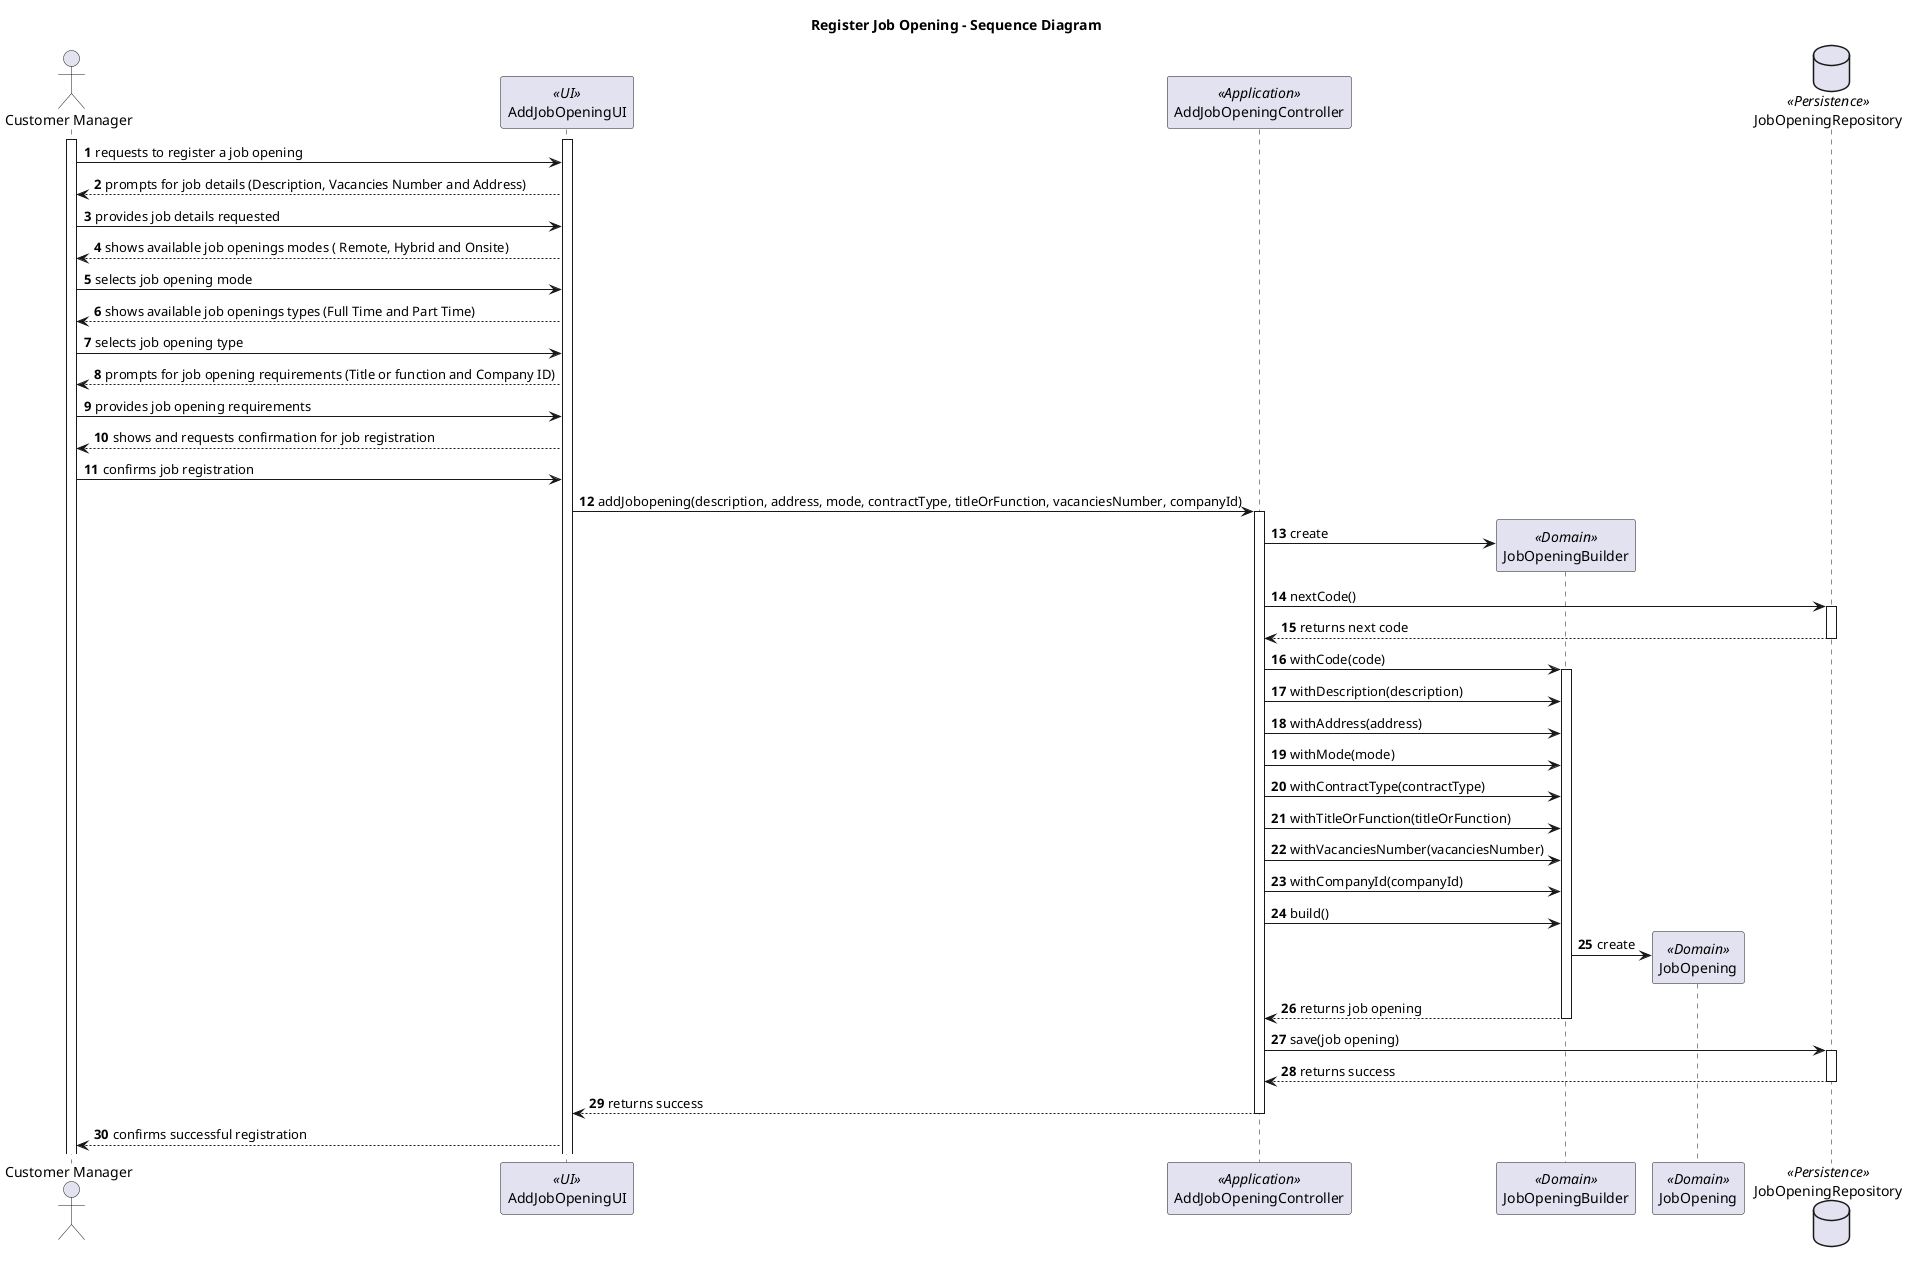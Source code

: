 @startuml

title Register Job Opening - Sequence Diagram

autonumber
actor "Customer Manager" as M
participant AddJobOpeningUI  as UI <<UI>>
participant AddJobOpeningController as Controller <<Application>>
participant JobOpeningBuilder as JB <<Domain>>
participant JobOpening as JO <<Domain>>
database JobOpeningRepository as JRepo <<Persistence>>

activate M
activate UI

M -> UI : requests to register a job opening

UI --> M : prompts for job details (Description, Vacancies Number and Address)

M -> UI : provides job details requested

UI --> M : shows available job openings modes ( Remote, Hybrid and Onsite)

M -> UI : selects job opening mode

UI --> M : shows available job openings types (Full Time and Part Time)

M -> UI : selects job opening type

UI --> M :  prompts for job opening requirements (Title or function and Company ID)

M -> UI : provides job opening requirements

UI --> M : shows and requests confirmation for job registration

M -> UI : confirms job registration

UI -> Controller: addJobopening(description, address, mode, contractType, titleOrFunction, vacanciesNumber, companyId)

activate Controller

Controller -> JB**: create

Controller -> JRepo : nextCode()
activate JRepo

JRepo --> Controller: returns next code
deactivate JRepo

Controller -> JB: withCode(code)
activate JB

Controller -> JB: withDescription(description)
Controller -> JB: withAddress(address)
Controller -> JB: withMode(mode)
Controller -> JB: withContractType(contractType)
Controller -> JB: withTitleOrFunction(titleOrFunction)
Controller -> JB: withVacanciesNumber(vacanciesNumber)
Controller -> JB: withCompanyId(companyId)

Controller -> JB: build()

deactivate JRepo
JB -> JO**: create
JB --> Controller: returns job opening
deactivate JB



Controller -> JRepo: save(job opening)
activate JRepo

JRepo --> Controller: returns success
deactivate JRepo
Controller --> UI: returns success
deactivate Controller

UI --> M: confirms successful registration

@enduml